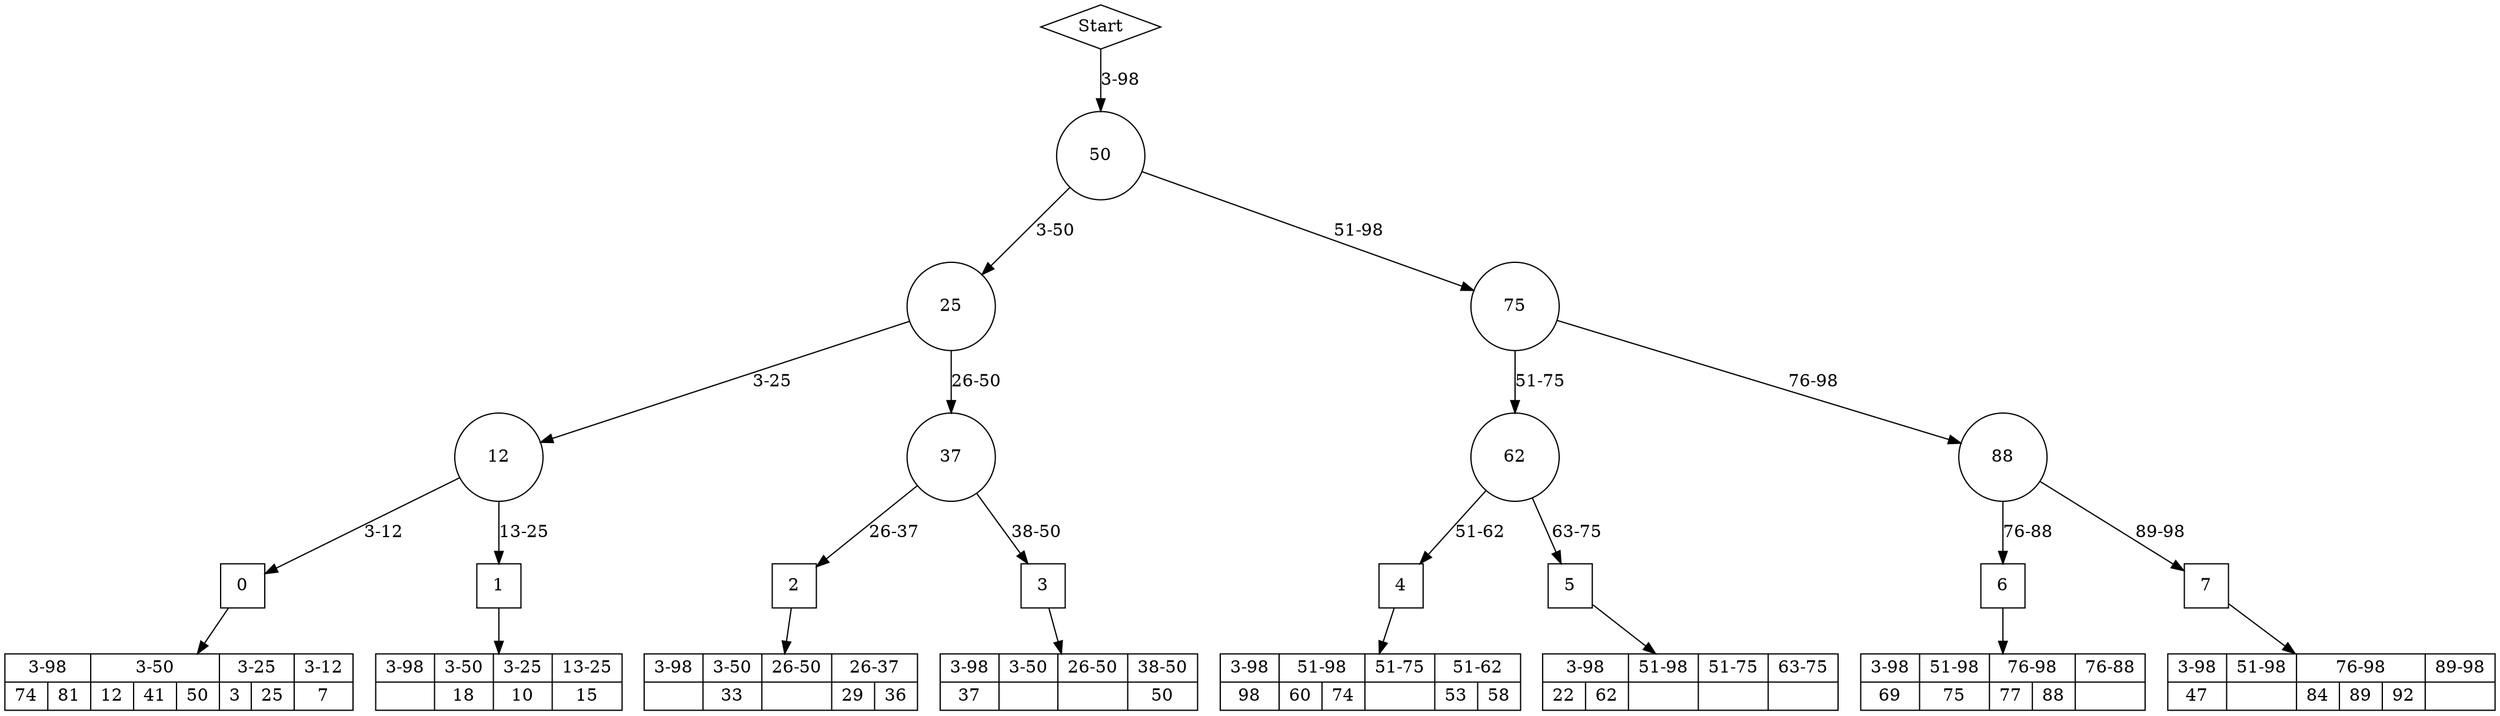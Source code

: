 digraph graphname{
ratio="fill";margin=0;
Node0 [shape=diamond label="Start"]
Node0 -> Node1 [label="3-98"]
Node1 [width=1 height=1 label ="50"]
Node1 -> Node2 [label="3-50"]
Node2 [width=1 height=1 label ="25"]
Node2 -> Node3 [label="3-25"]
Node3 [width=1 height=1 label ="12"]
Node3 -> Node4 [label="3-12"]
Node4 [shape=rectangle width=0.5 height=0.5 label="0"]
struct17 [shape=record label=" {3-98|{ 74|81}}|{3-50|{ 12|41|50}}|{3-25|{ 3|25}}|{3-12|{ 7}}"]
Node4 -> struct17
Node3 -> Node5 [label="13-25"]
Node5 [shape=rectangle width=0.5 height=0.5 label="1"]
struct21 [shape=record label=" {3-98|{}}|{3-50|{ 18}}|{3-25|{ 10}}|{13-25|{ 15}}"]
Node5 -> struct21
Node2 -> Node6 [label="26-50"]
Node6 [width=1 height=1 label ="37"]
Node6 -> Node7 [label="26-37"]
Node7 [shape=rectangle width=0.5 height=0.5 label="2"]
struct29 [shape=record label=" {3-98|{}}|{3-50|{ 33}}|{26-50|{}}|{26-37|{ 29|36}}"]
Node7 -> struct29
Node6 -> Node8 [label="38-50"]
Node8 [shape=rectangle width=0.5 height=0.5 label="3"]
struct33 [shape=record label=" {3-98|{ 37}}|{3-50|{}}|{26-50|{}}|{38-50|{ 50}}"]
Node8 -> struct33
Node1 -> Node9 [label="51-98"]
Node9 [width=1 height=1 label ="75"]
Node9 -> Node10 [label="51-75"]
Node10 [width=1 height=1 label ="62"]
Node10 -> Node11 [label="51-62"]
Node11 [shape=rectangle width=0.5 height=0.5 label="4"]
struct45 [shape=record label=" {3-98|{ 98}}|{51-98|{ 60|74}}|{51-75|{}}|{51-62|{ 53|58}}"]
Node11 -> struct45
Node10 -> Node12 [label="63-75"]
Node12 [shape=rectangle width=0.5 height=0.5 label="5"]
struct49 [shape=record label=" {3-98|{ 22|62}}|{51-98|{}}|{51-75|{}}|{63-75|{}}"]
Node12 -> struct49
Node9 -> Node13 [label="76-98"]
Node13 [width=1 height=1 label ="88"]
Node13 -> Node14 [label="76-88"]
Node14 [shape=rectangle width=0.5 height=0.5 label="6"]
struct57 [shape=record label=" {3-98|{ 69}}|{51-98|{ 75}}|{76-98|{ 77|88}}|{76-88|{}}"]
Node14 -> struct57
Node13 -> Node15 [label="89-98"]
Node15 [shape=rectangle width=0.5 height=0.5 label="7"]
struct61 [shape=record label=" {3-98|{ 47}}|{51-98|{}}|{76-98|{ 84|89|92}}|{89-98|{}}"]
Node15 -> struct61
}
